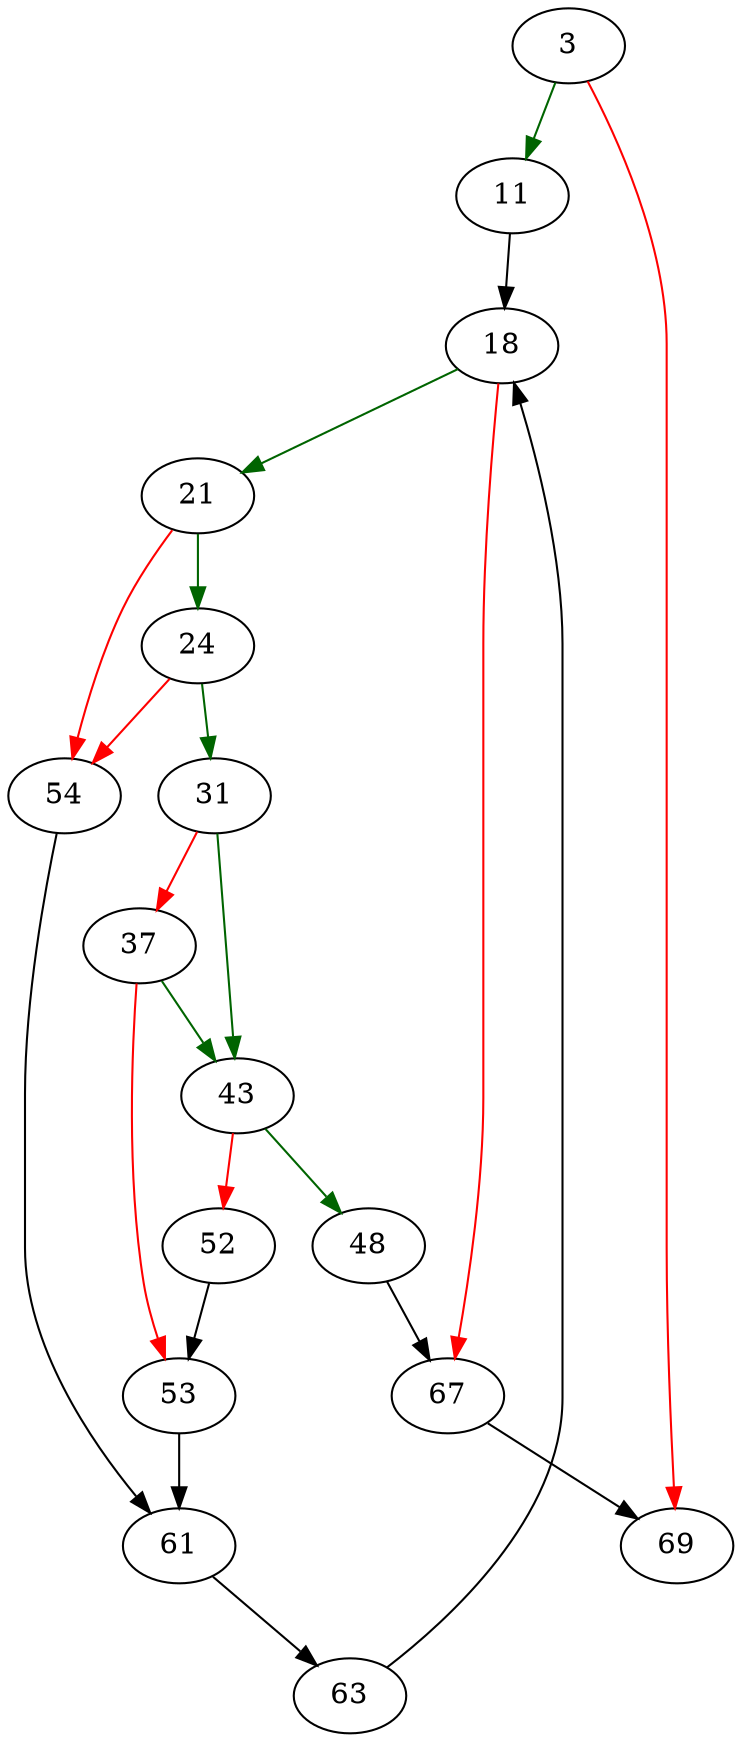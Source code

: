 strict digraph "sqlite3BtreeTripAllCursors" {
	// Node definitions.
	3 [entry=true];
	11;
	69;
	18;
	21;
	67;
	24;
	54;
	31;
	43;
	37;
	53;
	48;
	52;
	61;
	63;

	// Edge definitions.
	3 -> 11 [
		color=darkgreen
		cond=true
	];
	3 -> 69 [
		color=red
		cond=false
	];
	11 -> 18;
	18 -> 21 [
		color=darkgreen
		cond=true
	];
	18 -> 67 [
		color=red
		cond=false
	];
	21 -> 24 [
		color=darkgreen
		cond=true
	];
	21 -> 54 [
		color=red
		cond=false
	];
	67 -> 69;
	24 -> 54 [
		color=red
		cond=false
	];
	24 -> 31 [
		color=darkgreen
		cond=true
	];
	54 -> 61;
	31 -> 43 [
		color=darkgreen
		cond=true
	];
	31 -> 37 [
		color=red
		cond=false
	];
	43 -> 48 [
		color=darkgreen
		cond=true
	];
	43 -> 52 [
		color=red
		cond=false
	];
	37 -> 43 [
		color=darkgreen
		cond=true
	];
	37 -> 53 [
		color=red
		cond=false
	];
	53 -> 61;
	48 -> 67;
	52 -> 53;
	61 -> 63;
	63 -> 18;
}